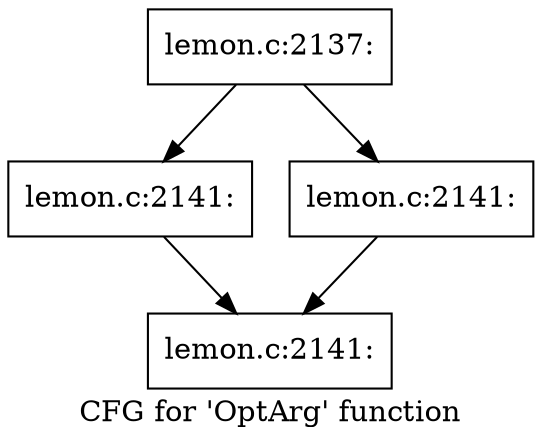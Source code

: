digraph "CFG for 'OptArg' function" {
	label="CFG for 'OptArg' function";

	Node0x5625653d1360 [shape=record,label="{lemon.c:2137:}"];
	Node0x5625653d1360 -> Node0x5625653b7160;
	Node0x5625653d1360 -> Node0x5625653d8150;
	Node0x5625653b7160 [shape=record,label="{lemon.c:2141:}"];
	Node0x5625653b7160 -> Node0x5625653d8370;
	Node0x5625653d8150 [shape=record,label="{lemon.c:2141:}"];
	Node0x5625653d8150 -> Node0x5625653d8370;
	Node0x5625653d8370 [shape=record,label="{lemon.c:2141:}"];
}
